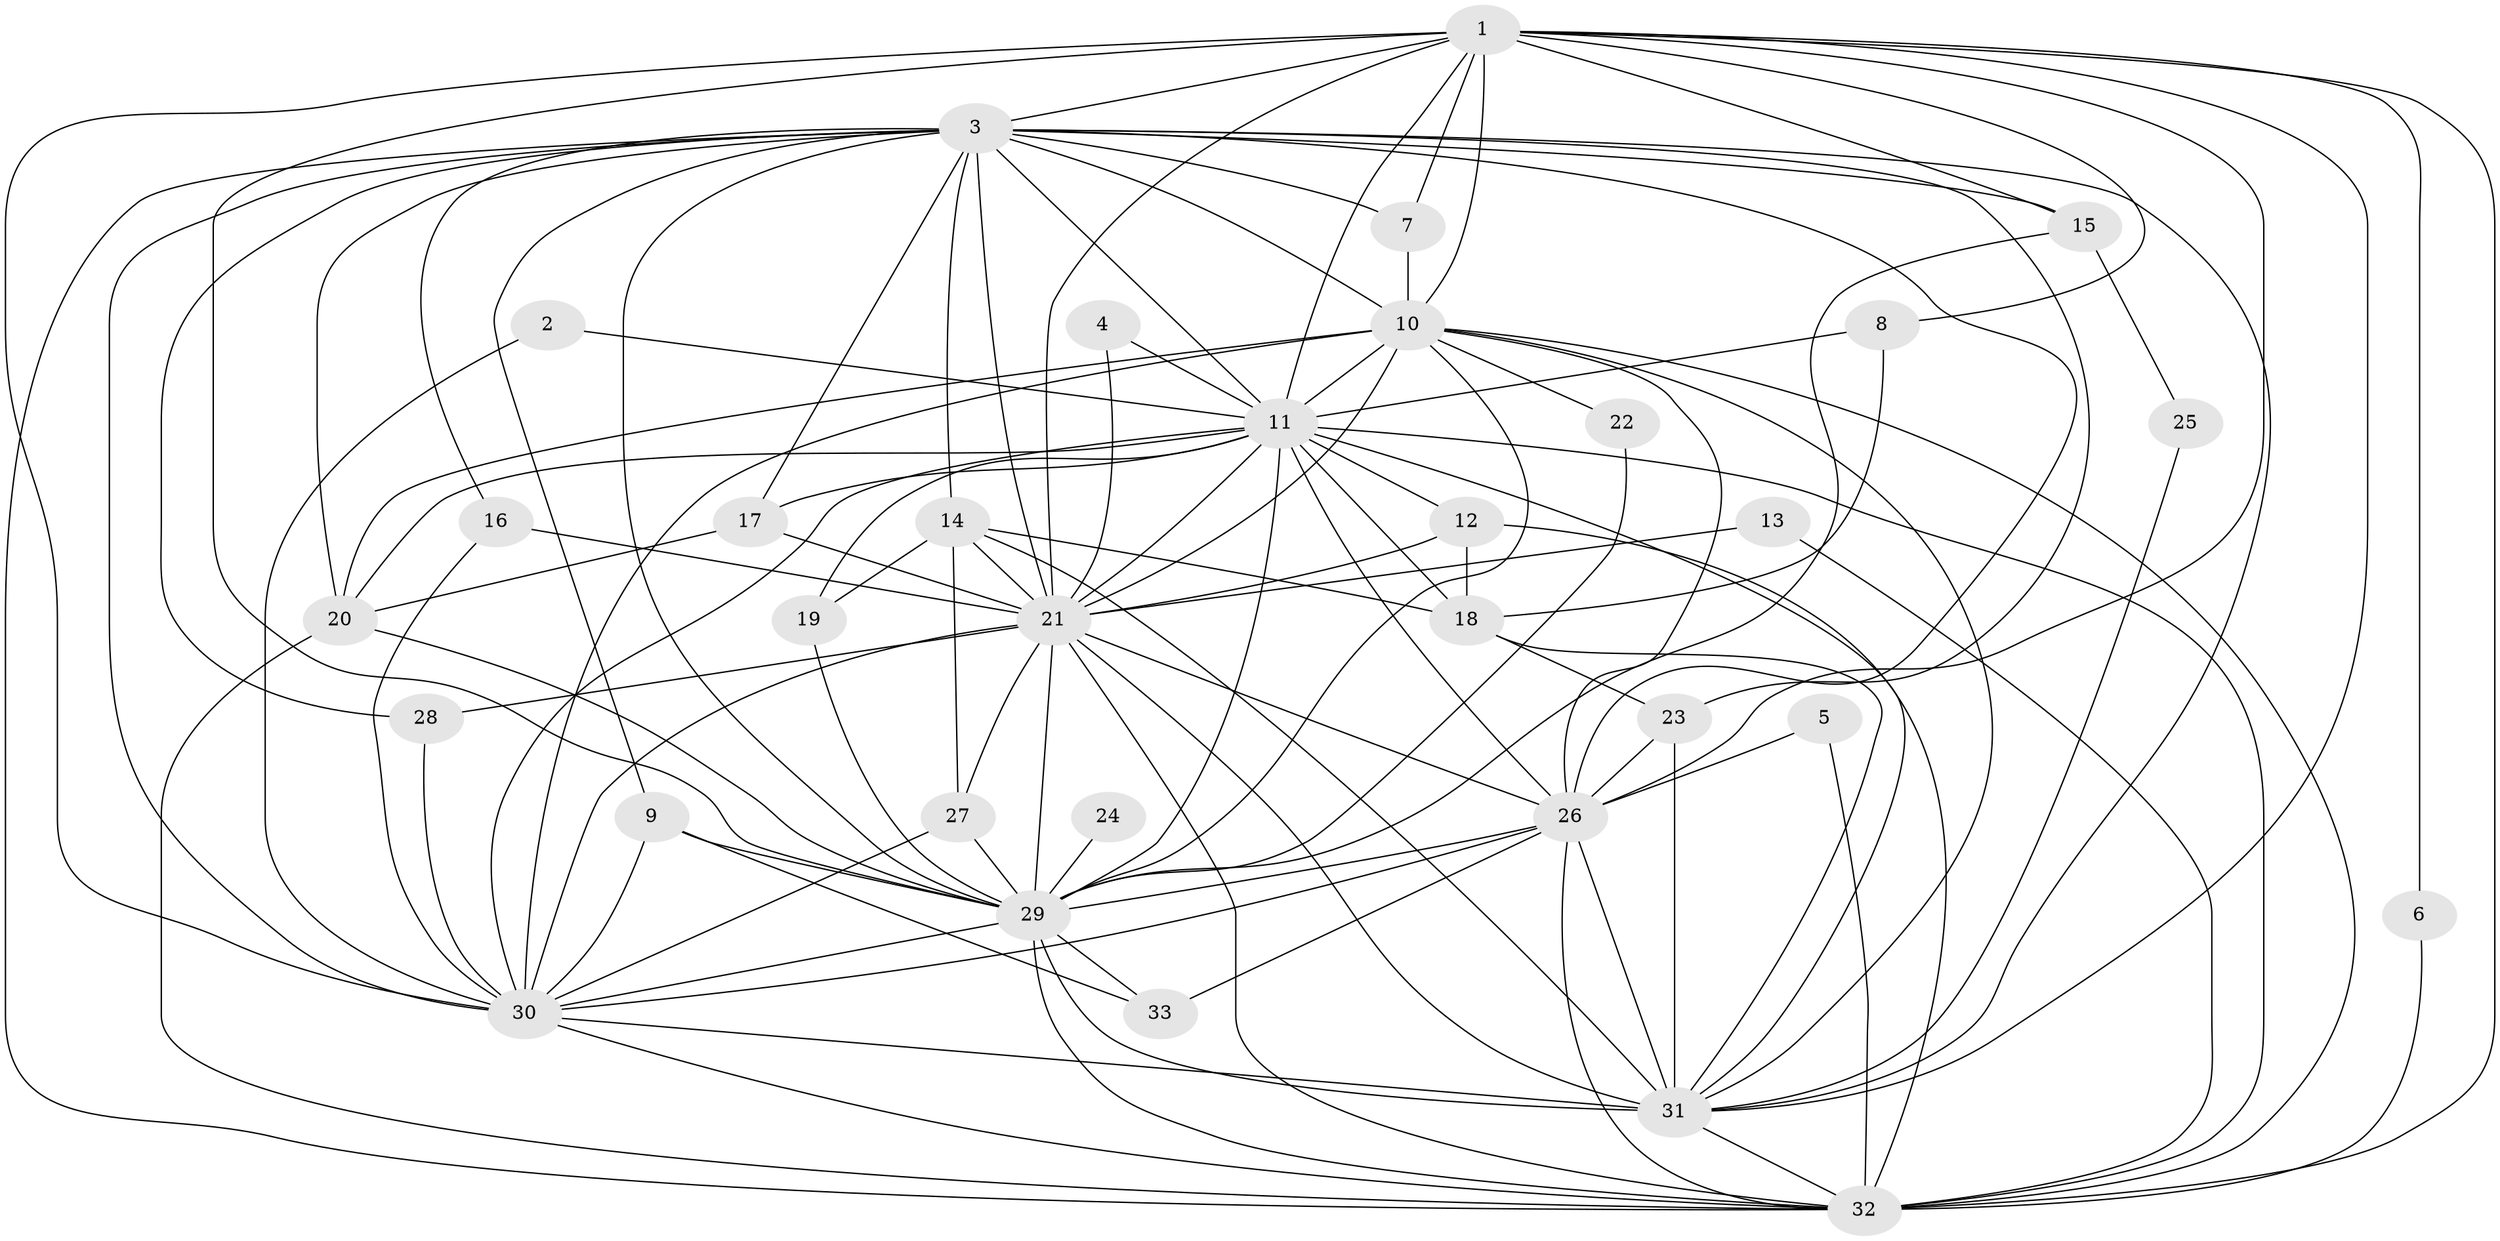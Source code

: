 // original degree distribution, {14: 0.015384615384615385, 20: 0.015384615384615385, 13: 0.03076923076923077, 16: 0.015384615384615385, 19: 0.015384615384615385, 18: 0.015384615384615385, 15: 0.03076923076923077, 21: 0.015384615384615385, 3: 0.2, 6: 0.03076923076923077, 4: 0.07692307692307693, 2: 0.5230769230769231, 7: 0.015384615384615385}
// Generated by graph-tools (version 1.1) at 2025/49/03/09/25 03:49:28]
// undirected, 33 vertices, 111 edges
graph export_dot {
graph [start="1"]
  node [color=gray90,style=filled];
  1;
  2;
  3;
  4;
  5;
  6;
  7;
  8;
  9;
  10;
  11;
  12;
  13;
  14;
  15;
  16;
  17;
  18;
  19;
  20;
  21;
  22;
  23;
  24;
  25;
  26;
  27;
  28;
  29;
  30;
  31;
  32;
  33;
  1 -- 3 [weight=1.0];
  1 -- 6 [weight=1.0];
  1 -- 7 [weight=1.0];
  1 -- 8 [weight=1.0];
  1 -- 10 [weight=1.0];
  1 -- 11 [weight=2.0];
  1 -- 15 [weight=1.0];
  1 -- 21 [weight=1.0];
  1 -- 26 [weight=2.0];
  1 -- 29 [weight=1.0];
  1 -- 30 [weight=1.0];
  1 -- 31 [weight=1.0];
  1 -- 32 [weight=1.0];
  2 -- 11 [weight=1.0];
  2 -- 30 [weight=1.0];
  3 -- 7 [weight=1.0];
  3 -- 9 [weight=1.0];
  3 -- 10 [weight=1.0];
  3 -- 11 [weight=1.0];
  3 -- 14 [weight=1.0];
  3 -- 15 [weight=1.0];
  3 -- 16 [weight=1.0];
  3 -- 17 [weight=1.0];
  3 -- 20 [weight=1.0];
  3 -- 21 [weight=1.0];
  3 -- 23 [weight=3.0];
  3 -- 26 [weight=1.0];
  3 -- 28 [weight=1.0];
  3 -- 29 [weight=2.0];
  3 -- 30 [weight=1.0];
  3 -- 31 [weight=1.0];
  3 -- 32 [weight=1.0];
  4 -- 11 [weight=1.0];
  4 -- 21 [weight=1.0];
  5 -- 26 [weight=1.0];
  5 -- 32 [weight=1.0];
  6 -- 32 [weight=1.0];
  7 -- 10 [weight=1.0];
  8 -- 11 [weight=1.0];
  8 -- 18 [weight=1.0];
  9 -- 29 [weight=1.0];
  9 -- 30 [weight=1.0];
  9 -- 33 [weight=1.0];
  10 -- 11 [weight=1.0];
  10 -- 20 [weight=1.0];
  10 -- 21 [weight=1.0];
  10 -- 22 [weight=1.0];
  10 -- 26 [weight=1.0];
  10 -- 29 [weight=1.0];
  10 -- 30 [weight=2.0];
  10 -- 31 [weight=1.0];
  10 -- 32 [weight=1.0];
  11 -- 12 [weight=1.0];
  11 -- 17 [weight=1.0];
  11 -- 18 [weight=2.0];
  11 -- 19 [weight=1.0];
  11 -- 20 [weight=1.0];
  11 -- 21 [weight=1.0];
  11 -- 26 [weight=1.0];
  11 -- 29 [weight=1.0];
  11 -- 30 [weight=1.0];
  11 -- 31 [weight=1.0];
  11 -- 32 [weight=1.0];
  12 -- 18 [weight=1.0];
  12 -- 21 [weight=1.0];
  12 -- 32 [weight=1.0];
  13 -- 21 [weight=1.0];
  13 -- 32 [weight=1.0];
  14 -- 18 [weight=1.0];
  14 -- 19 [weight=1.0];
  14 -- 21 [weight=1.0];
  14 -- 27 [weight=1.0];
  14 -- 31 [weight=2.0];
  15 -- 25 [weight=1.0];
  15 -- 29 [weight=1.0];
  16 -- 21 [weight=1.0];
  16 -- 30 [weight=1.0];
  17 -- 20 [weight=1.0];
  17 -- 21 [weight=1.0];
  18 -- 23 [weight=1.0];
  18 -- 31 [weight=1.0];
  19 -- 29 [weight=1.0];
  20 -- 29 [weight=1.0];
  20 -- 32 [weight=1.0];
  21 -- 26 [weight=1.0];
  21 -- 27 [weight=1.0];
  21 -- 28 [weight=2.0];
  21 -- 29 [weight=1.0];
  21 -- 30 [weight=1.0];
  21 -- 31 [weight=1.0];
  21 -- 32 [weight=1.0];
  22 -- 29 [weight=1.0];
  23 -- 26 [weight=1.0];
  23 -- 31 [weight=2.0];
  24 -- 29 [weight=1.0];
  25 -- 31 [weight=1.0];
  26 -- 29 [weight=1.0];
  26 -- 30 [weight=1.0];
  26 -- 31 [weight=1.0];
  26 -- 32 [weight=1.0];
  26 -- 33 [weight=1.0];
  27 -- 29 [weight=1.0];
  27 -- 30 [weight=1.0];
  28 -- 30 [weight=1.0];
  29 -- 30 [weight=1.0];
  29 -- 31 [weight=2.0];
  29 -- 32 [weight=1.0];
  29 -- 33 [weight=1.0];
  30 -- 31 [weight=1.0];
  30 -- 32 [weight=1.0];
  31 -- 32 [weight=1.0];
}
